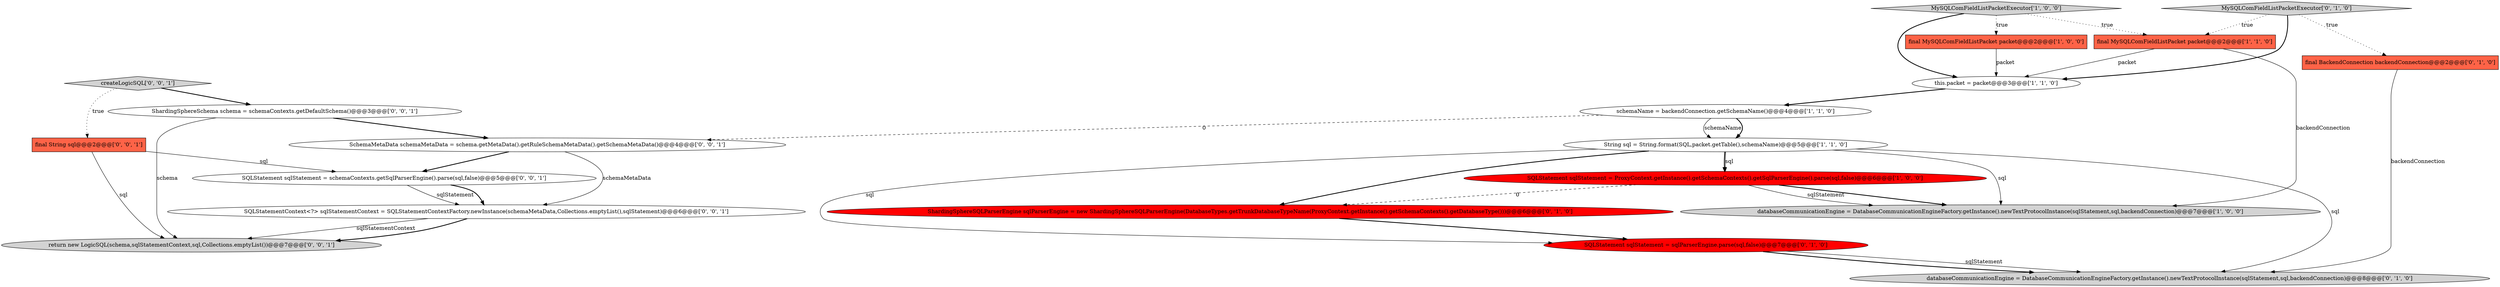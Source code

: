 digraph {
16 [style = filled, label = "ShardingSphereSchema schema = schemaContexts.getDefaultSchema()@@@3@@@['0', '0', '1']", fillcolor = white, shape = ellipse image = "AAA0AAABBB3BBB"];
5 [style = filled, label = "String sql = String.format(SQL,packet.getTable(),schemaName)@@@5@@@['1', '1', '0']", fillcolor = white, shape = ellipse image = "AAA0AAABBB1BBB"];
18 [style = filled, label = "return new LogicSQL(schema,sqlStatementContext,sql,Collections.emptyList())@@@7@@@['0', '0', '1']", fillcolor = lightgray, shape = ellipse image = "AAA0AAABBB3BBB"];
6 [style = filled, label = "final MySQLComFieldListPacket packet@@@2@@@['1', '1', '0']", fillcolor = tomato, shape = box image = "AAA0AAABBB1BBB"];
19 [style = filled, label = "SQLStatement sqlStatement = schemaContexts.getSqlParserEngine().parse(sql,false)@@@5@@@['0', '0', '1']", fillcolor = white, shape = ellipse image = "AAA0AAABBB3BBB"];
4 [style = filled, label = "MySQLComFieldListPacketExecutor['1', '0', '0']", fillcolor = lightgray, shape = diamond image = "AAA0AAABBB1BBB"];
12 [style = filled, label = "SQLStatement sqlStatement = sqlParserEngine.parse(sql,false)@@@7@@@['0', '1', '0']", fillcolor = red, shape = ellipse image = "AAA1AAABBB2BBB"];
3 [style = filled, label = "databaseCommunicationEngine = DatabaseCommunicationEngineFactory.getInstance().newTextProtocolInstance(sqlStatement,sql,backendConnection)@@@7@@@['1', '0', '0']", fillcolor = lightgray, shape = ellipse image = "AAA0AAABBB1BBB"];
7 [style = filled, label = "schemaName = backendConnection.getSchemaName()@@@4@@@['1', '1', '0']", fillcolor = white, shape = ellipse image = "AAA0AAABBB1BBB"];
8 [style = filled, label = "ShardingSphereSQLParserEngine sqlParserEngine = new ShardingSphereSQLParserEngine(DatabaseTypes.getTrunkDatabaseTypeName(ProxyContext.getInstance().getSchemaContexts().getDatabaseType()))@@@6@@@['0', '1', '0']", fillcolor = red, shape = ellipse image = "AAA1AAABBB2BBB"];
9 [style = filled, label = "final BackendConnection backendConnection@@@2@@@['0', '1', '0']", fillcolor = tomato, shape = box image = "AAA0AAABBB2BBB"];
11 [style = filled, label = "MySQLComFieldListPacketExecutor['0', '1', '0']", fillcolor = lightgray, shape = diamond image = "AAA0AAABBB2BBB"];
13 [style = filled, label = "final String sql@@@2@@@['0', '0', '1']", fillcolor = tomato, shape = box image = "AAA0AAABBB3BBB"];
14 [style = filled, label = "SQLStatementContext<?> sqlStatementContext = SQLStatementContextFactory.newInstance(schemaMetaData,Collections.emptyList(),sqlStatement)@@@6@@@['0', '0', '1']", fillcolor = white, shape = ellipse image = "AAA0AAABBB3BBB"];
2 [style = filled, label = "final MySQLComFieldListPacket packet@@@2@@@['1', '0', '0']", fillcolor = tomato, shape = box image = "AAA0AAABBB1BBB"];
10 [style = filled, label = "databaseCommunicationEngine = DatabaseCommunicationEngineFactory.getInstance().newTextProtocolInstance(sqlStatement,sql,backendConnection)@@@8@@@['0', '1', '0']", fillcolor = lightgray, shape = ellipse image = "AAA0AAABBB2BBB"];
15 [style = filled, label = "createLogicSQL['0', '0', '1']", fillcolor = lightgray, shape = diamond image = "AAA0AAABBB3BBB"];
0 [style = filled, label = "this.packet = packet@@@3@@@['1', '1', '0']", fillcolor = white, shape = ellipse image = "AAA0AAABBB1BBB"];
1 [style = filled, label = "SQLStatement sqlStatement = ProxyContext.getInstance().getSchemaContexts().getSqlParserEngine().parse(sql,false)@@@6@@@['1', '0', '0']", fillcolor = red, shape = ellipse image = "AAA1AAABBB1BBB"];
17 [style = filled, label = "SchemaMetaData schemaMetaData = schema.getMetaData().getRuleSchemaMetaData().getSchemaMetaData()@@@4@@@['0', '0', '1']", fillcolor = white, shape = ellipse image = "AAA0AAABBB3BBB"];
9->10 [style = solid, label="backendConnection"];
4->6 [style = dotted, label="true"];
5->8 [style = bold, label=""];
5->10 [style = solid, label="sql"];
7->5 [style = solid, label="schemaName"];
7->17 [style = dashed, label="0"];
14->18 [style = solid, label="sqlStatementContext"];
6->0 [style = solid, label="packet"];
19->14 [style = solid, label="sqlStatement"];
1->3 [style = bold, label=""];
1->3 [style = solid, label="sqlStatement"];
11->9 [style = dotted, label="true"];
16->17 [style = bold, label=""];
15->16 [style = bold, label=""];
17->19 [style = bold, label=""];
12->10 [style = solid, label="sqlStatement"];
4->0 [style = bold, label=""];
4->2 [style = dotted, label="true"];
0->7 [style = bold, label=""];
15->13 [style = dotted, label="true"];
5->1 [style = bold, label=""];
5->12 [style = solid, label="sql"];
7->5 [style = bold, label=""];
12->10 [style = bold, label=""];
11->0 [style = bold, label=""];
19->14 [style = bold, label=""];
13->18 [style = solid, label="sql"];
11->6 [style = dotted, label="true"];
5->3 [style = solid, label="sql"];
17->14 [style = solid, label="schemaMetaData"];
1->8 [style = dashed, label="0"];
14->18 [style = bold, label=""];
2->0 [style = solid, label="packet"];
5->1 [style = solid, label="sql"];
13->19 [style = solid, label="sql"];
8->12 [style = bold, label=""];
16->18 [style = solid, label="schema"];
6->3 [style = solid, label="backendConnection"];
}
